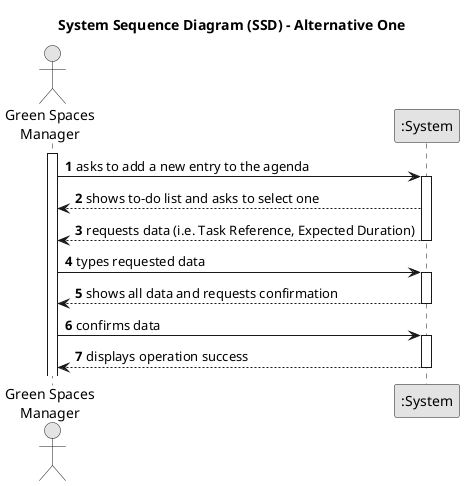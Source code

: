 @startuml
skinparam monochrome true
skinparam packageStyle rectangle
skinparam shadowing false

title System Sequence Diagram (SSD) - Alternative One

autonumber

actor "Green Spaces\nManager" as GSM
participant ":System" as System

activate GSM

    GSM -> System : asks to add a new entry to the agenda
    activate System

        System --> GSM : shows to-do list and asks to select one

        System --> GSM : requests data (i.e. Task Reference, Expected Duration)
    deactivate System

    GSM -> System : types requested data
    activate System

        System --> GSM : shows all data and requests confirmation
    deactivate System

    GSM -> System : confirms data
    activate System

        System --> GSM : displays operation success
    deactivate System

@enduml